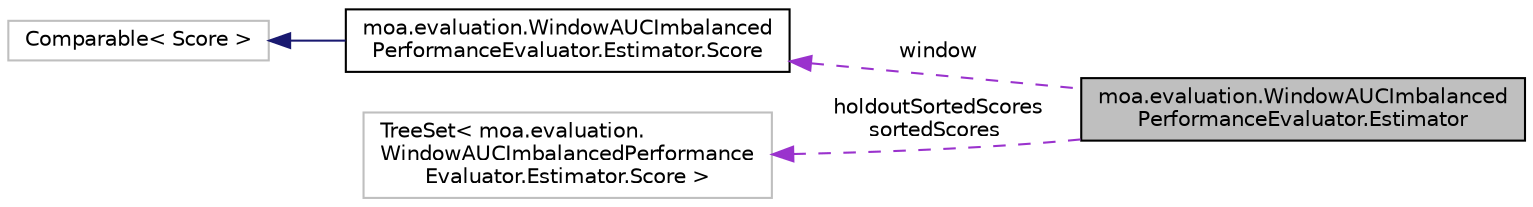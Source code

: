 digraph "moa.evaluation.WindowAUCImbalancedPerformanceEvaluator.Estimator"
{
 // LATEX_PDF_SIZE
  edge [fontname="Helvetica",fontsize="10",labelfontname="Helvetica",labelfontsize="10"];
  node [fontname="Helvetica",fontsize="10",shape=record];
  rankdir="LR";
  Node1 [label="moa.evaluation.WindowAUCImbalanced\lPerformanceEvaluator.Estimator",height=0.2,width=0.4,color="black", fillcolor="grey75", style="filled", fontcolor="black",tooltip=" "];
  Node2 -> Node1 [dir="back",color="darkorchid3",fontsize="10",style="dashed",label=" window" ,fontname="Helvetica"];
  Node2 [label="moa.evaluation.WindowAUCImbalanced\lPerformanceEvaluator.Estimator.Score",height=0.2,width=0.4,color="black", fillcolor="white", style="filled",URL="$classmoa_1_1evaluation_1_1_window_a_u_c_imbalanced_performance_evaluator_1_1_estimator_1_1_score.html",tooltip=" "];
  Node3 -> Node2 [dir="back",color="midnightblue",fontsize="10",style="solid",fontname="Helvetica"];
  Node3 [label="Comparable\< Score \>",height=0.2,width=0.4,color="grey75", fillcolor="white", style="filled",tooltip=" "];
  Node4 -> Node1 [dir="back",color="darkorchid3",fontsize="10",style="dashed",label=" holdoutSortedScores\nsortedScores" ,fontname="Helvetica"];
  Node4 [label="TreeSet\< moa.evaluation.\lWindowAUCImbalancedPerformance\lEvaluator.Estimator.Score \>",height=0.2,width=0.4,color="grey75", fillcolor="white", style="filled",tooltip=" "];
}
